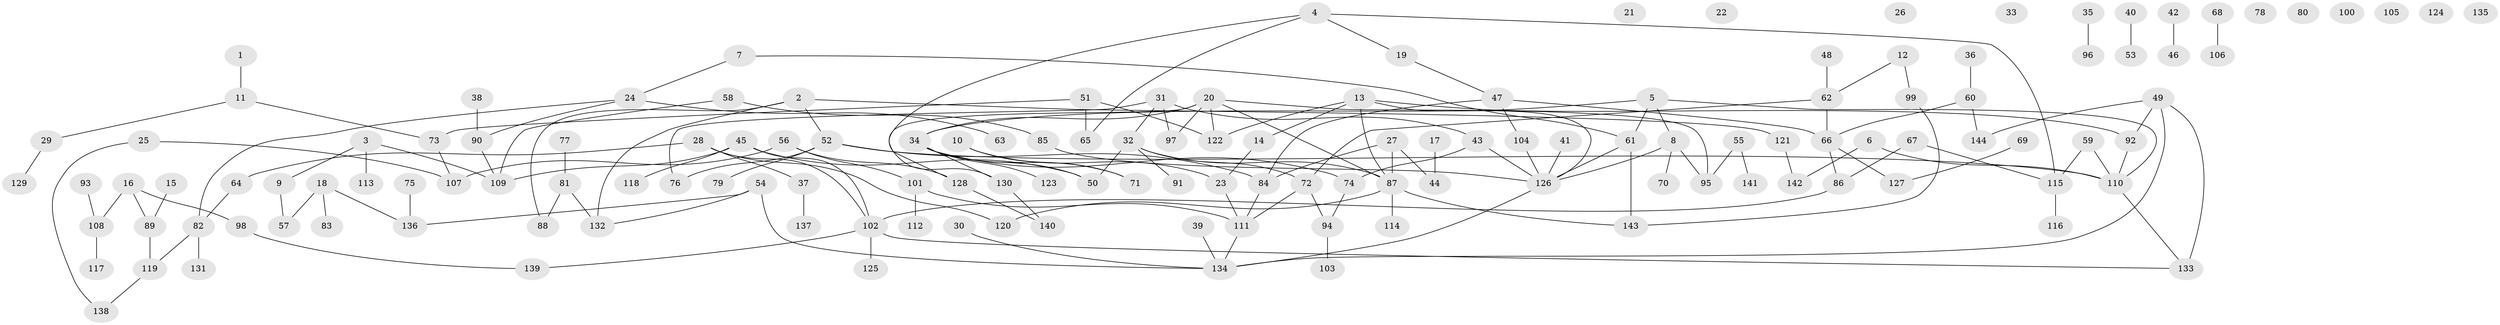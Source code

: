 // coarse degree distribution, {3: 0.1111111111111111, 5: 0.06944444444444445, 4: 0.05555555555555555, 6: 0.05555555555555555, 11: 0.013888888888888888, 2: 0.18055555555555555, 7: 0.08333333333333333, 1: 0.2222222222222222, 0: 0.19444444444444445, 8: 0.013888888888888888}
// Generated by graph-tools (version 1.1) at 2025/16/03/04/25 18:16:44]
// undirected, 144 vertices, 171 edges
graph export_dot {
graph [start="1"]
  node [color=gray90,style=filled];
  1;
  2;
  3;
  4;
  5;
  6;
  7;
  8;
  9;
  10;
  11;
  12;
  13;
  14;
  15;
  16;
  17;
  18;
  19;
  20;
  21;
  22;
  23;
  24;
  25;
  26;
  27;
  28;
  29;
  30;
  31;
  32;
  33;
  34;
  35;
  36;
  37;
  38;
  39;
  40;
  41;
  42;
  43;
  44;
  45;
  46;
  47;
  48;
  49;
  50;
  51;
  52;
  53;
  54;
  55;
  56;
  57;
  58;
  59;
  60;
  61;
  62;
  63;
  64;
  65;
  66;
  67;
  68;
  69;
  70;
  71;
  72;
  73;
  74;
  75;
  76;
  77;
  78;
  79;
  80;
  81;
  82;
  83;
  84;
  85;
  86;
  87;
  88;
  89;
  90;
  91;
  92;
  93;
  94;
  95;
  96;
  97;
  98;
  99;
  100;
  101;
  102;
  103;
  104;
  105;
  106;
  107;
  108;
  109;
  110;
  111;
  112;
  113;
  114;
  115;
  116;
  117;
  118;
  119;
  120;
  121;
  122;
  123;
  124;
  125;
  126;
  127;
  128;
  129;
  130;
  131;
  132;
  133;
  134;
  135;
  136;
  137;
  138;
  139;
  140;
  141;
  142;
  143;
  144;
  1 -- 11;
  2 -- 52;
  2 -- 88;
  2 -- 121;
  2 -- 132;
  3 -- 9;
  3 -- 109;
  3 -- 113;
  4 -- 19;
  4 -- 65;
  4 -- 115;
  4 -- 130;
  5 -- 8;
  5 -- 34;
  5 -- 61;
  5 -- 110;
  6 -- 110;
  6 -- 142;
  7 -- 24;
  7 -- 61;
  8 -- 70;
  8 -- 95;
  8 -- 126;
  9 -- 57;
  10 -- 23;
  10 -- 71;
  11 -- 29;
  11 -- 73;
  12 -- 62;
  12 -- 99;
  13 -- 14;
  13 -- 87;
  13 -- 92;
  13 -- 122;
  13 -- 126;
  14 -- 23;
  15 -- 89;
  16 -- 89;
  16 -- 98;
  16 -- 108;
  17 -- 44;
  18 -- 57;
  18 -- 83;
  18 -- 136;
  19 -- 47;
  20 -- 34;
  20 -- 87;
  20 -- 95;
  20 -- 97;
  20 -- 122;
  20 -- 128;
  23 -- 111;
  24 -- 63;
  24 -- 82;
  24 -- 90;
  25 -- 107;
  25 -- 138;
  27 -- 44;
  27 -- 84;
  27 -- 87;
  28 -- 37;
  28 -- 64;
  28 -- 102;
  28 -- 120;
  29 -- 129;
  30 -- 134;
  31 -- 32;
  31 -- 43;
  31 -- 76;
  31 -- 97;
  32 -- 50;
  32 -- 72;
  32 -- 87;
  32 -- 91;
  34 -- 50;
  34 -- 71;
  34 -- 74;
  34 -- 123;
  34 -- 130;
  35 -- 96;
  36 -- 60;
  37 -- 137;
  38 -- 90;
  39 -- 134;
  40 -- 53;
  41 -- 126;
  42 -- 46;
  43 -- 74;
  43 -- 126;
  45 -- 50;
  45 -- 102;
  45 -- 109;
  45 -- 118;
  47 -- 66;
  47 -- 84;
  47 -- 104;
  48 -- 62;
  49 -- 92;
  49 -- 133;
  49 -- 134;
  49 -- 144;
  51 -- 65;
  51 -- 73;
  51 -- 122;
  52 -- 76;
  52 -- 79;
  52 -- 84;
  52 -- 110;
  54 -- 132;
  54 -- 134;
  54 -- 136;
  55 -- 95;
  55 -- 141;
  56 -- 101;
  56 -- 107;
  56 -- 128;
  58 -- 85;
  58 -- 109;
  59 -- 110;
  59 -- 115;
  60 -- 66;
  60 -- 144;
  61 -- 126;
  61 -- 143;
  62 -- 66;
  62 -- 72;
  64 -- 82;
  66 -- 86;
  66 -- 127;
  67 -- 86;
  67 -- 115;
  68 -- 106;
  69 -- 127;
  72 -- 94;
  72 -- 111;
  73 -- 107;
  74 -- 94;
  75 -- 136;
  77 -- 81;
  81 -- 88;
  81 -- 132;
  82 -- 119;
  82 -- 131;
  84 -- 111;
  85 -- 126;
  86 -- 102;
  87 -- 114;
  87 -- 120;
  87 -- 143;
  89 -- 119;
  90 -- 109;
  92 -- 110;
  93 -- 108;
  94 -- 103;
  98 -- 139;
  99 -- 143;
  101 -- 111;
  101 -- 112;
  102 -- 125;
  102 -- 133;
  102 -- 139;
  104 -- 126;
  108 -- 117;
  110 -- 133;
  111 -- 134;
  115 -- 116;
  119 -- 138;
  121 -- 142;
  126 -- 134;
  128 -- 140;
  130 -- 140;
}
